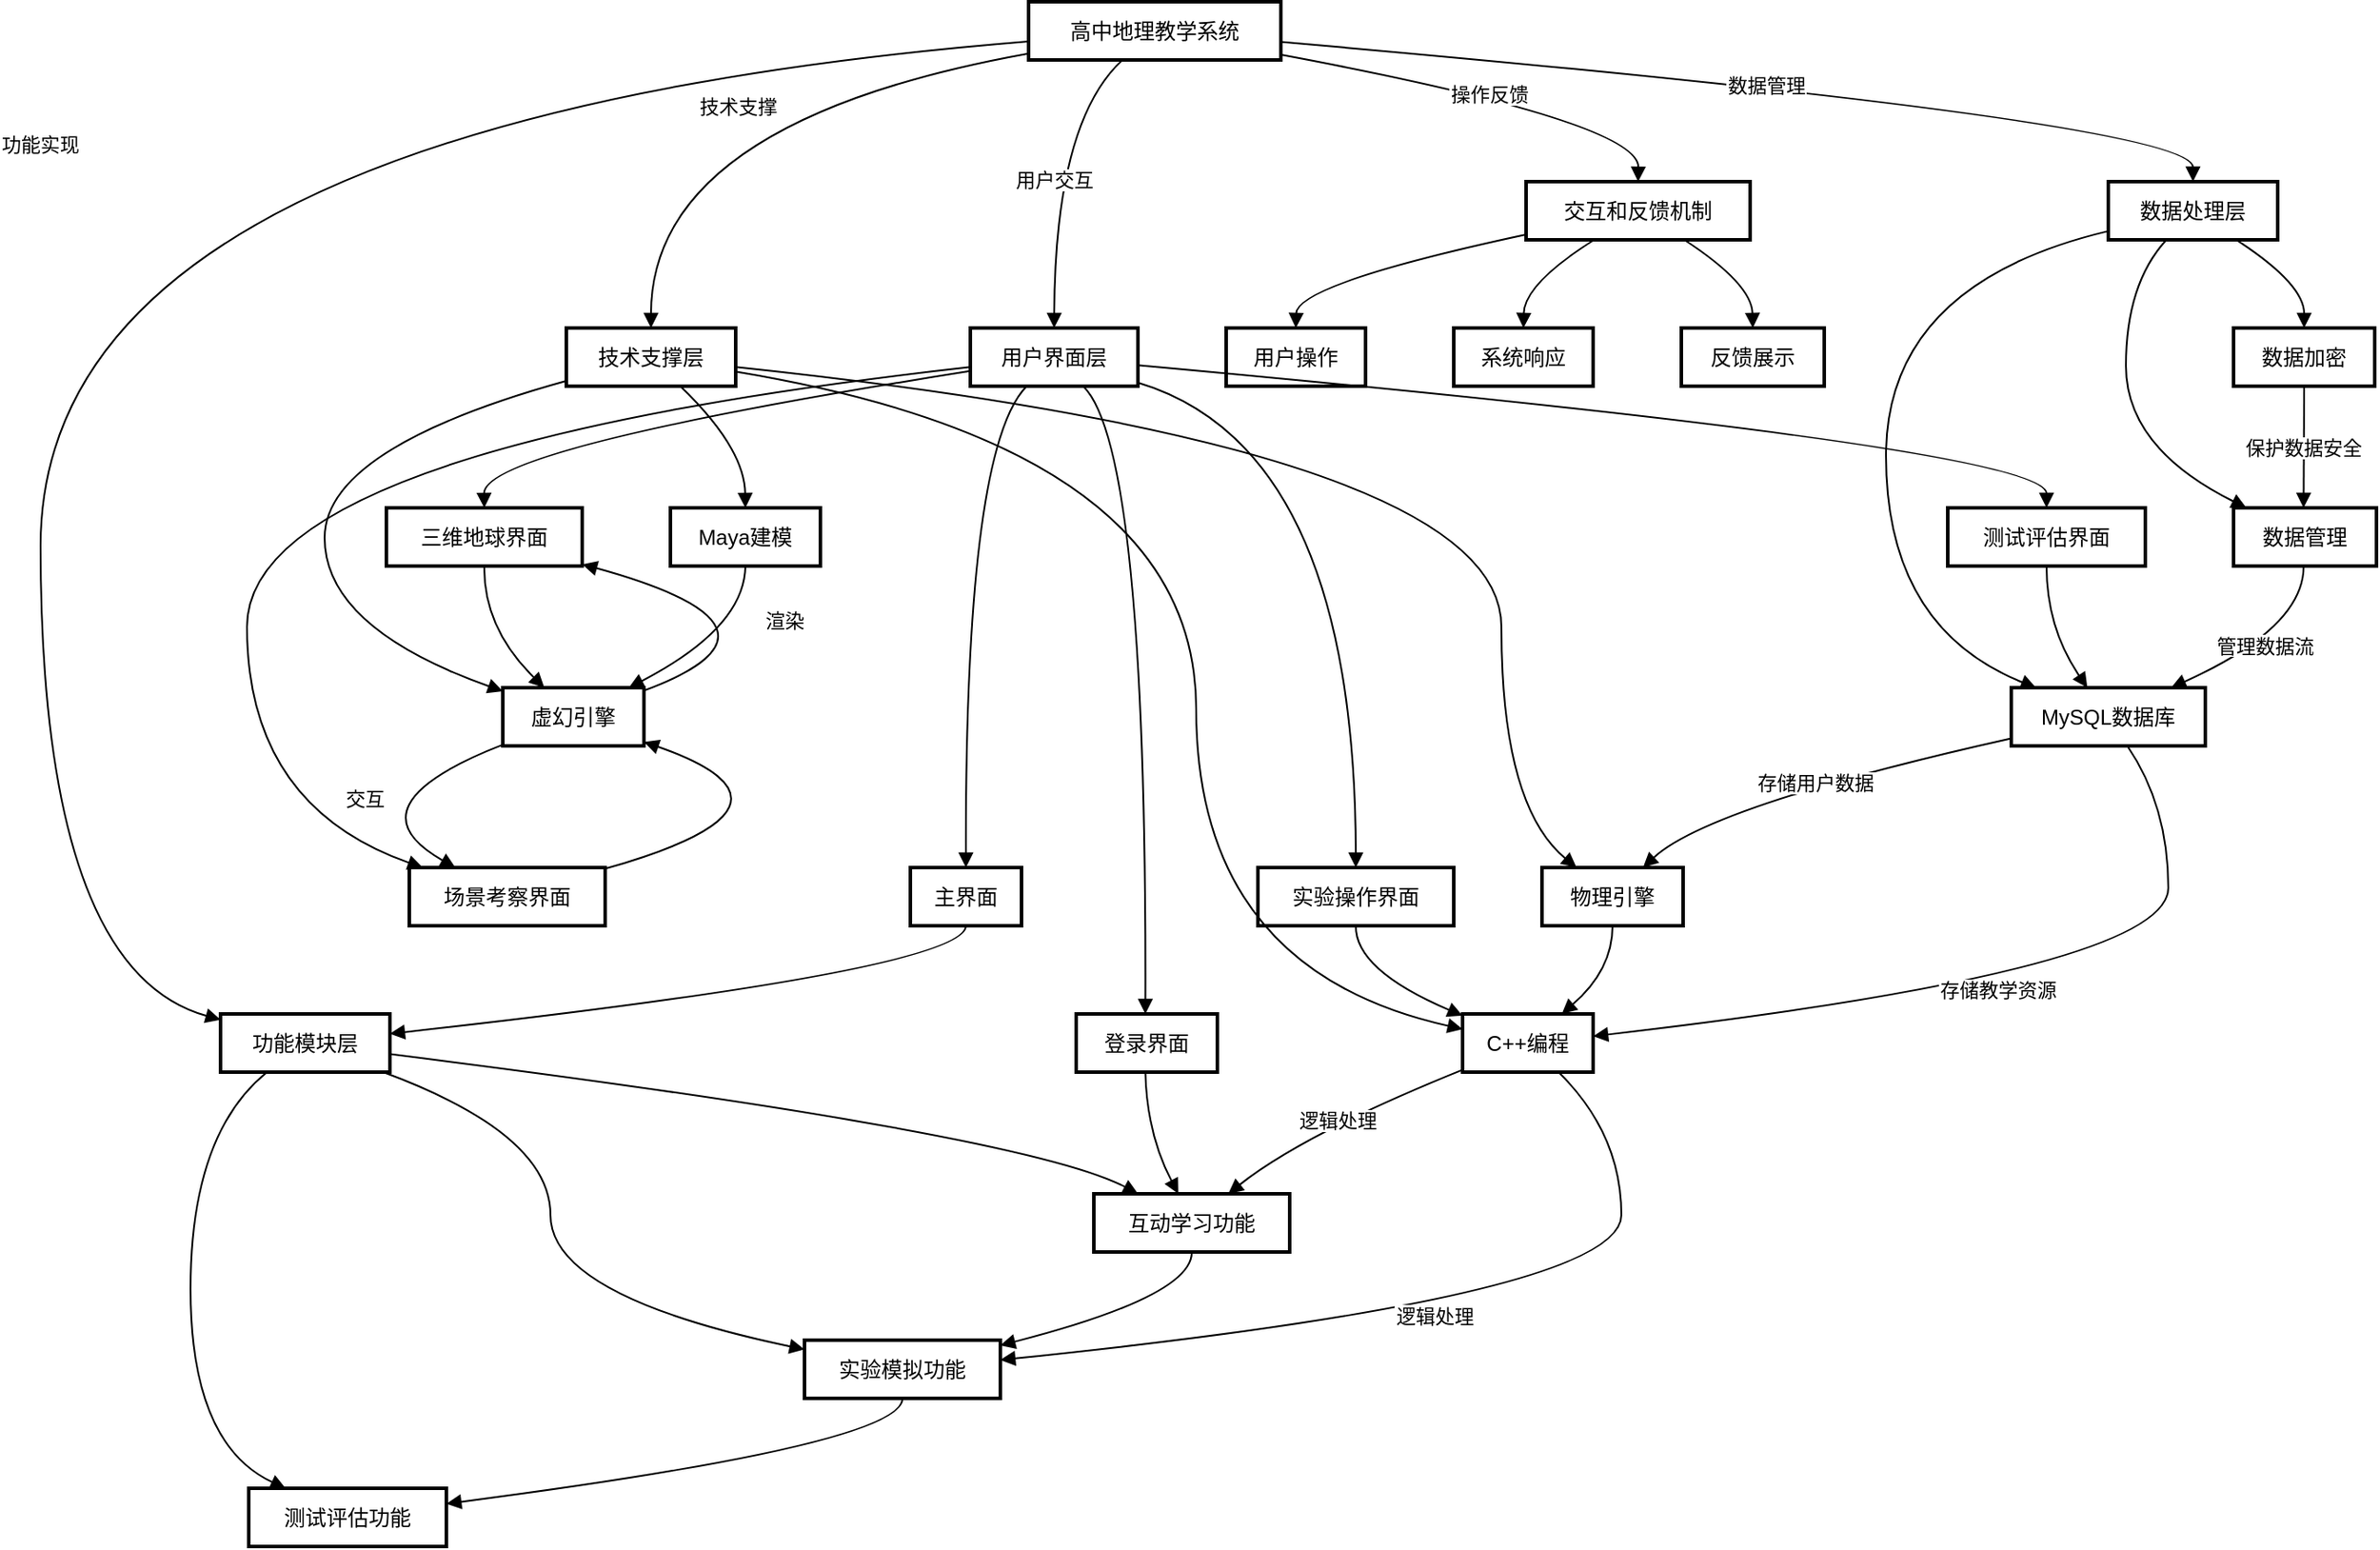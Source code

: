 <mxfile version="24.7.7">
  <diagram name="第 1 页" id="LsQWunFBqMWwRgd83rxi">
    <mxGraphModel dx="1451" dy="653" grid="1" gridSize="10" guides="1" tooltips="1" connect="1" arrows="1" fold="1" page="1" pageScale="1" pageWidth="827" pageHeight="1169" math="0" shadow="0">
      <root>
        <mxCell id="0" />
        <mxCell id="1" parent="0" />
        <mxCell id="V7YjYcM6zG58AsAOr3_9-1" value="高中地理教学系统" style="whiteSpace=wrap;strokeWidth=2;" vertex="1" parent="1">
          <mxGeometry x="580" y="20" width="143" height="33" as="geometry" />
        </mxCell>
        <mxCell id="V7YjYcM6zG58AsAOr3_9-2" value="用户界面层" style="whiteSpace=wrap;strokeWidth=2;" vertex="1" parent="1">
          <mxGeometry x="547" y="205" width="95" height="33" as="geometry" />
        </mxCell>
        <mxCell id="V7YjYcM6zG58AsAOr3_9-3" value="功能模块层" style="whiteSpace=wrap;strokeWidth=2;" vertex="1" parent="1">
          <mxGeometry x="122" y="594" width="96" height="33" as="geometry" />
        </mxCell>
        <mxCell id="V7YjYcM6zG58AsAOr3_9-4" value="数据处理层" style="whiteSpace=wrap;strokeWidth=2;" vertex="1" parent="1">
          <mxGeometry x="1192" y="122" width="96" height="33" as="geometry" />
        </mxCell>
        <mxCell id="V7YjYcM6zG58AsAOr3_9-5" value="技术支撑层" style="whiteSpace=wrap;strokeWidth=2;" vertex="1" parent="1">
          <mxGeometry x="318" y="205" width="96" height="33" as="geometry" />
        </mxCell>
        <mxCell id="V7YjYcM6zG58AsAOr3_9-6" value="交互和反馈机制" style="whiteSpace=wrap;strokeWidth=2;" vertex="1" parent="1">
          <mxGeometry x="862" y="122" width="127" height="33" as="geometry" />
        </mxCell>
        <mxCell id="V7YjYcM6zG58AsAOr3_9-7" value="登录界面" style="whiteSpace=wrap;strokeWidth=2;" vertex="1" parent="1">
          <mxGeometry x="607" y="594" width="80" height="33" as="geometry" />
        </mxCell>
        <mxCell id="V7YjYcM6zG58AsAOr3_9-8" value="主界面" style="whiteSpace=wrap;strokeWidth=2;" vertex="1" parent="1">
          <mxGeometry x="513" y="511" width="63" height="33" as="geometry" />
        </mxCell>
        <mxCell id="V7YjYcM6zG58AsAOr3_9-9" value="三维地球界面" style="whiteSpace=wrap;strokeWidth=2;" vertex="1" parent="1">
          <mxGeometry x="216" y="307" width="111" height="33" as="geometry" />
        </mxCell>
        <mxCell id="V7YjYcM6zG58AsAOr3_9-10" value="场景考察界面" style="whiteSpace=wrap;strokeWidth=2;" vertex="1" parent="1">
          <mxGeometry x="229" y="511" width="111" height="33" as="geometry" />
        </mxCell>
        <mxCell id="V7YjYcM6zG58AsAOr3_9-11" value="实验操作界面" style="whiteSpace=wrap;strokeWidth=2;" vertex="1" parent="1">
          <mxGeometry x="710" y="511" width="111" height="33" as="geometry" />
        </mxCell>
        <mxCell id="V7YjYcM6zG58AsAOr3_9-12" value="测试评估界面" style="whiteSpace=wrap;strokeWidth=2;" vertex="1" parent="1">
          <mxGeometry x="1101" y="307" width="112" height="33" as="geometry" />
        </mxCell>
        <mxCell id="V7YjYcM6zG58AsAOr3_9-13" value="互动学习功能" style="whiteSpace=wrap;strokeWidth=2;" vertex="1" parent="1">
          <mxGeometry x="617" y="696" width="111" height="33" as="geometry" />
        </mxCell>
        <mxCell id="V7YjYcM6zG58AsAOr3_9-14" value="实验模拟功能" style="whiteSpace=wrap;strokeWidth=2;" vertex="1" parent="1">
          <mxGeometry x="453" y="779" width="111" height="33" as="geometry" />
        </mxCell>
        <mxCell id="V7YjYcM6zG58AsAOr3_9-15" value="测试评估功能" style="whiteSpace=wrap;strokeWidth=2;" vertex="1" parent="1">
          <mxGeometry x="138" y="863" width="112" height="33" as="geometry" />
        </mxCell>
        <mxCell id="V7YjYcM6zG58AsAOr3_9-16" value="MySQL数据库" style="whiteSpace=wrap;strokeWidth=2;" vertex="1" parent="1">
          <mxGeometry x="1137" y="409" width="110" height="33" as="geometry" />
        </mxCell>
        <mxCell id="V7YjYcM6zG58AsAOr3_9-17" value="数据管理" style="whiteSpace=wrap;strokeWidth=2;" vertex="1" parent="1">
          <mxGeometry x="1263" y="307" width="81" height="33" as="geometry" />
        </mxCell>
        <mxCell id="V7YjYcM6zG58AsAOr3_9-18" value="数据加密" style="whiteSpace=wrap;strokeWidth=2;" vertex="1" parent="1">
          <mxGeometry x="1263" y="205" width="80" height="33" as="geometry" />
        </mxCell>
        <mxCell id="V7YjYcM6zG58AsAOr3_9-19" value="虚幻引擎" style="whiteSpace=wrap;strokeWidth=2;" vertex="1" parent="1">
          <mxGeometry x="282" y="409" width="80" height="33" as="geometry" />
        </mxCell>
        <mxCell id="V7YjYcM6zG58AsAOr3_9-20" value="C++编程" style="whiteSpace=wrap;strokeWidth=2;" vertex="1" parent="1">
          <mxGeometry x="826" y="594" width="74" height="33" as="geometry" />
        </mxCell>
        <mxCell id="V7YjYcM6zG58AsAOr3_9-21" value="物理引擎" style="whiteSpace=wrap;strokeWidth=2;" vertex="1" parent="1">
          <mxGeometry x="871" y="511" width="80" height="33" as="geometry" />
        </mxCell>
        <mxCell id="V7YjYcM6zG58AsAOr3_9-22" value="Maya建模" style="whiteSpace=wrap;strokeWidth=2;" vertex="1" parent="1">
          <mxGeometry x="377" y="307" width="85" height="33" as="geometry" />
        </mxCell>
        <mxCell id="V7YjYcM6zG58AsAOr3_9-23" value="用户操作" style="whiteSpace=wrap;strokeWidth=2;" vertex="1" parent="1">
          <mxGeometry x="692" y="205" width="79" height="33" as="geometry" />
        </mxCell>
        <mxCell id="V7YjYcM6zG58AsAOr3_9-24" value="系统响应" style="whiteSpace=wrap;strokeWidth=2;" vertex="1" parent="1">
          <mxGeometry x="821" y="205" width="79" height="33" as="geometry" />
        </mxCell>
        <mxCell id="V7YjYcM6zG58AsAOr3_9-25" value="反馈展示" style="whiteSpace=wrap;strokeWidth=2;" vertex="1" parent="1">
          <mxGeometry x="950" y="205" width="81" height="33" as="geometry" />
        </mxCell>
        <mxCell id="V7YjYcM6zG58AsAOr3_9-26" value="用户交互" style="curved=1;startArrow=none;endArrow=block;exitX=0.37;exitY=1.01;entryX=0.5;entryY=0.01;rounded=0;" edge="1" parent="1" source="V7YjYcM6zG58AsAOr3_9-1" target="V7YjYcM6zG58AsAOr3_9-2">
          <mxGeometry relative="1" as="geometry">
            <Array as="points">
              <mxPoint x="595" y="88" />
            </Array>
          </mxGeometry>
        </mxCell>
        <mxCell id="V7YjYcM6zG58AsAOr3_9-27" value="功能实现" style="curved=1;startArrow=none;endArrow=block;exitX=0;exitY=0.68;entryX=0;entryY=0.1;rounded=0;" edge="1" parent="1" source="V7YjYcM6zG58AsAOr3_9-1" target="V7YjYcM6zG58AsAOr3_9-3">
          <mxGeometry relative="1" as="geometry">
            <Array as="points">
              <mxPoint x="20" y="88" />
              <mxPoint x="20" y="569" />
            </Array>
          </mxGeometry>
        </mxCell>
        <mxCell id="V7YjYcM6zG58AsAOr3_9-28" value="数据管理" style="curved=1;startArrow=none;endArrow=block;exitX=1;exitY=0.69;entryX=0.5;entryY=-0.01;rounded=0;" edge="1" parent="1" source="V7YjYcM6zG58AsAOr3_9-1" target="V7YjYcM6zG58AsAOr3_9-4">
          <mxGeometry relative="1" as="geometry">
            <Array as="points">
              <mxPoint x="1240" y="88" />
            </Array>
          </mxGeometry>
        </mxCell>
        <mxCell id="V7YjYcM6zG58AsAOr3_9-29" value="技术支撑" style="curved=1;startArrow=none;endArrow=block;exitX=0;exitY=0.89;entryX=0.5;entryY=0.01;rounded=0;" edge="1" parent="1" source="V7YjYcM6zG58AsAOr3_9-1" target="V7YjYcM6zG58AsAOr3_9-5">
          <mxGeometry relative="1" as="geometry">
            <Array as="points">
              <mxPoint x="366" y="88" />
            </Array>
          </mxGeometry>
        </mxCell>
        <mxCell id="V7YjYcM6zG58AsAOr3_9-30" value="操作反馈" style="curved=1;startArrow=none;endArrow=block;exitX=1;exitY=0.91;entryX=0.5;entryY=-0.01;rounded=0;" edge="1" parent="1" source="V7YjYcM6zG58AsAOr3_9-1" target="V7YjYcM6zG58AsAOr3_9-6">
          <mxGeometry relative="1" as="geometry">
            <Array as="points">
              <mxPoint x="926" y="88" />
            </Array>
          </mxGeometry>
        </mxCell>
        <mxCell id="V7YjYcM6zG58AsAOr3_9-31" value="" style="curved=1;startArrow=none;endArrow=block;exitX=0.68;exitY=1.02;entryX=0.49;entryY=0;rounded=0;" edge="1" parent="1" source="V7YjYcM6zG58AsAOr3_9-2" target="V7YjYcM6zG58AsAOr3_9-7">
          <mxGeometry relative="1" as="geometry">
            <Array as="points">
              <mxPoint x="647" y="273" />
            </Array>
          </mxGeometry>
        </mxCell>
        <mxCell id="V7YjYcM6zG58AsAOr3_9-32" value="" style="curved=1;startArrow=none;endArrow=block;exitX=0.33;exitY=1.02;entryX=0.5;entryY=-0.01;rounded=0;" edge="1" parent="1" source="V7YjYcM6zG58AsAOr3_9-2" target="V7YjYcM6zG58AsAOr3_9-8">
          <mxGeometry relative="1" as="geometry">
            <Array as="points">
              <mxPoint x="544" y="273" />
            </Array>
          </mxGeometry>
        </mxCell>
        <mxCell id="V7YjYcM6zG58AsAOr3_9-33" value="" style="curved=1;startArrow=none;endArrow=block;exitX=0;exitY=0.74;entryX=0.5;entryY=0;rounded=0;" edge="1" parent="1" source="V7YjYcM6zG58AsAOr3_9-2" target="V7YjYcM6zG58AsAOr3_9-9">
          <mxGeometry relative="1" as="geometry">
            <Array as="points">
              <mxPoint x="271" y="273" />
            </Array>
          </mxGeometry>
        </mxCell>
        <mxCell id="V7YjYcM6zG58AsAOr3_9-34" value="" style="curved=1;startArrow=none;endArrow=block;exitX=0;exitY=0.67;entryX=0.06;entryY=-0.01;rounded=0;" edge="1" parent="1" source="V7YjYcM6zG58AsAOr3_9-2" target="V7YjYcM6zG58AsAOr3_9-10">
          <mxGeometry relative="1" as="geometry">
            <Array as="points">
              <mxPoint x="137" y="273" />
              <mxPoint x="137" y="476" />
            </Array>
          </mxGeometry>
        </mxCell>
        <mxCell id="V7YjYcM6zG58AsAOr3_9-35" value="" style="curved=1;startArrow=none;endArrow=block;exitX=1;exitY=0.94;entryX=0.5;entryY=-0.01;rounded=0;" edge="1" parent="1" source="V7YjYcM6zG58AsAOr3_9-2" target="V7YjYcM6zG58AsAOr3_9-11">
          <mxGeometry relative="1" as="geometry">
            <Array as="points">
              <mxPoint x="765" y="273" />
            </Array>
          </mxGeometry>
        </mxCell>
        <mxCell id="V7YjYcM6zG58AsAOr3_9-36" value="" style="curved=1;startArrow=none;endArrow=block;exitX=1;exitY=0.64;entryX=0.5;entryY=0;rounded=0;" edge="1" parent="1" source="V7YjYcM6zG58AsAOr3_9-2" target="V7YjYcM6zG58AsAOr3_9-12">
          <mxGeometry relative="1" as="geometry">
            <Array as="points">
              <mxPoint x="1157" y="273" />
            </Array>
          </mxGeometry>
        </mxCell>
        <mxCell id="V7YjYcM6zG58AsAOr3_9-37" value="" style="curved=1;startArrow=none;endArrow=block;exitX=1;exitY=0.69;entryX=0.22;entryY=-0.01;rounded=0;" edge="1" parent="1" source="V7YjYcM6zG58AsAOr3_9-3" target="V7YjYcM6zG58AsAOr3_9-13">
          <mxGeometry relative="1" as="geometry">
            <Array as="points">
              <mxPoint x="578" y="662" />
            </Array>
          </mxGeometry>
        </mxCell>
        <mxCell id="V7YjYcM6zG58AsAOr3_9-38" value="" style="curved=1;startArrow=none;endArrow=block;exitX=0.97;exitY=1.01;entryX=0;entryY=0.16;rounded=0;" edge="1" parent="1" source="V7YjYcM6zG58AsAOr3_9-3" target="V7YjYcM6zG58AsAOr3_9-14">
          <mxGeometry relative="1" as="geometry">
            <Array as="points">
              <mxPoint x="309" y="662" />
              <mxPoint x="309" y="754" />
            </Array>
          </mxGeometry>
        </mxCell>
        <mxCell id="V7YjYcM6zG58AsAOr3_9-39" value="" style="curved=1;startArrow=none;endArrow=block;exitX=0.27;exitY=1.01;entryX=0.18;entryY=-0.01;rounded=0;" edge="1" parent="1" source="V7YjYcM6zG58AsAOr3_9-3" target="V7YjYcM6zG58AsAOr3_9-15">
          <mxGeometry relative="1" as="geometry">
            <Array as="points">
              <mxPoint x="105" y="662" />
              <mxPoint x="105" y="838" />
            </Array>
          </mxGeometry>
        </mxCell>
        <mxCell id="V7YjYcM6zG58AsAOr3_9-40" value="" style="curved=1;startArrow=none;endArrow=block;exitX=0;exitY=0.85;entryX=0.12;entryY=-0.01;rounded=0;" edge="1" parent="1" source="V7YjYcM6zG58AsAOr3_9-4" target="V7YjYcM6zG58AsAOr3_9-16">
          <mxGeometry relative="1" as="geometry">
            <Array as="points">
              <mxPoint x="1066" y="180" />
              <mxPoint x="1066" y="375" />
            </Array>
          </mxGeometry>
        </mxCell>
        <mxCell id="V7YjYcM6zG58AsAOr3_9-41" value="" style="curved=1;startArrow=none;endArrow=block;exitX=0.34;exitY=1.01;entryX=0.09;entryY=0;rounded=0;" edge="1" parent="1" source="V7YjYcM6zG58AsAOr3_9-4" target="V7YjYcM6zG58AsAOr3_9-17">
          <mxGeometry relative="1" as="geometry">
            <Array as="points">
              <mxPoint x="1202" y="180" />
              <mxPoint x="1202" y="273" />
            </Array>
          </mxGeometry>
        </mxCell>
        <mxCell id="V7YjYcM6zG58AsAOr3_9-42" value="" style="curved=1;startArrow=none;endArrow=block;exitX=0.76;exitY=1.01;entryX=0.5;entryY=0.01;rounded=0;" edge="1" parent="1" source="V7YjYcM6zG58AsAOr3_9-4" target="V7YjYcM6zG58AsAOr3_9-18">
          <mxGeometry relative="1" as="geometry">
            <Array as="points">
              <mxPoint x="1303" y="180" />
            </Array>
          </mxGeometry>
        </mxCell>
        <mxCell id="V7YjYcM6zG58AsAOr3_9-43" value="" style="curved=1;startArrow=none;endArrow=block;exitX=0;exitY=0.91;entryX=0;entryY=0.06;rounded=0;" edge="1" parent="1" source="V7YjYcM6zG58AsAOr3_9-5" target="V7YjYcM6zG58AsAOr3_9-19">
          <mxGeometry relative="1" as="geometry">
            <Array as="points">
              <mxPoint x="181" y="273" />
              <mxPoint x="181" y="375" />
            </Array>
          </mxGeometry>
        </mxCell>
        <mxCell id="V7YjYcM6zG58AsAOr3_9-44" value="" style="curved=1;startArrow=none;endArrow=block;exitX=1;exitY=0.75;entryX=0;entryY=0.26;rounded=0;" edge="1" parent="1" source="V7YjYcM6zG58AsAOr3_9-5" target="V7YjYcM6zG58AsAOr3_9-20">
          <mxGeometry relative="1" as="geometry">
            <Array as="points">
              <mxPoint x="675" y="273" />
              <mxPoint x="675" y="569" />
            </Array>
          </mxGeometry>
        </mxCell>
        <mxCell id="V7YjYcM6zG58AsAOr3_9-45" value="" style="curved=1;startArrow=none;endArrow=block;exitX=1;exitY=0.67;entryX=0.24;entryY=-0.01;rounded=0;" edge="1" parent="1" source="V7YjYcM6zG58AsAOr3_9-5" target="V7YjYcM6zG58AsAOr3_9-21">
          <mxGeometry relative="1" as="geometry">
            <Array as="points">
              <mxPoint x="848" y="273" />
              <mxPoint x="848" y="476" />
            </Array>
          </mxGeometry>
        </mxCell>
        <mxCell id="V7YjYcM6zG58AsAOr3_9-46" value="" style="curved=1;startArrow=none;endArrow=block;exitX=0.68;exitY=1.02;entryX=0.5;entryY=0;rounded=0;" edge="1" parent="1" source="V7YjYcM6zG58AsAOr3_9-5" target="V7YjYcM6zG58AsAOr3_9-22">
          <mxGeometry relative="1" as="geometry">
            <Array as="points">
              <mxPoint x="419" y="273" />
            </Array>
          </mxGeometry>
        </mxCell>
        <mxCell id="V7YjYcM6zG58AsAOr3_9-47" value="" style="curved=1;startArrow=none;endArrow=block;exitX=0;exitY=0.91;entryX=0.5;entryY=0.01;rounded=0;" edge="1" parent="1" source="V7YjYcM6zG58AsAOr3_9-6" target="V7YjYcM6zG58AsAOr3_9-23">
          <mxGeometry relative="1" as="geometry">
            <Array as="points">
              <mxPoint x="732" y="180" />
            </Array>
          </mxGeometry>
        </mxCell>
        <mxCell id="V7YjYcM6zG58AsAOr3_9-48" value="" style="curved=1;startArrow=none;endArrow=block;exitX=0.3;exitY=1.01;entryX=0.5;entryY=0.01;rounded=0;" edge="1" parent="1" source="V7YjYcM6zG58AsAOr3_9-6" target="V7YjYcM6zG58AsAOr3_9-24">
          <mxGeometry relative="1" as="geometry">
            <Array as="points">
              <mxPoint x="861" y="180" />
            </Array>
          </mxGeometry>
        </mxCell>
        <mxCell id="V7YjYcM6zG58AsAOr3_9-49" value="" style="curved=1;startArrow=none;endArrow=block;exitX=0.71;exitY=1.01;entryX=0.5;entryY=0.01;rounded=0;" edge="1" parent="1" source="V7YjYcM6zG58AsAOr3_9-6" target="V7YjYcM6zG58AsAOr3_9-25">
          <mxGeometry relative="1" as="geometry">
            <Array as="points">
              <mxPoint x="990" y="180" />
            </Array>
          </mxGeometry>
        </mxCell>
        <mxCell id="V7YjYcM6zG58AsAOr3_9-50" value="" style="curved=1;startArrow=none;endArrow=block;exitX=0.5;exitY=1.01;entryX=1;entryY=0.09;rounded=0;" edge="1" parent="1" source="V7YjYcM6zG58AsAOr3_9-13" target="V7YjYcM6zG58AsAOr3_9-14">
          <mxGeometry relative="1" as="geometry">
            <Array as="points">
              <mxPoint x="673" y="754" />
            </Array>
          </mxGeometry>
        </mxCell>
        <mxCell id="V7YjYcM6zG58AsAOr3_9-51" value="" style="curved=1;startArrow=none;endArrow=block;exitX=0.5;exitY=1.02;entryX=0.99;entryY=0.27;rounded=0;" edge="1" parent="1" source="V7YjYcM6zG58AsAOr3_9-14" target="V7YjYcM6zG58AsAOr3_9-15">
          <mxGeometry relative="1" as="geometry">
            <Array as="points">
              <mxPoint x="509" y="838" />
            </Array>
          </mxGeometry>
        </mxCell>
        <mxCell id="V7YjYcM6zG58AsAOr3_9-52" value="" style="curved=1;startArrow=none;endArrow=block;exitX=0.49;exitY=1.01;entryX=0.43;entryY=-0.01;rounded=0;" edge="1" parent="1" source="V7YjYcM6zG58AsAOr3_9-7" target="V7YjYcM6zG58AsAOr3_9-13">
          <mxGeometry relative="1" as="geometry">
            <Array as="points">
              <mxPoint x="647" y="662" />
            </Array>
          </mxGeometry>
        </mxCell>
        <mxCell id="V7YjYcM6zG58AsAOr3_9-53" value="" style="curved=1;startArrow=none;endArrow=block;exitX=0.5;exitY=1;entryX=1;entryY=0.34;rounded=0;" edge="1" parent="1" source="V7YjYcM6zG58AsAOr3_9-8" target="V7YjYcM6zG58AsAOr3_9-3">
          <mxGeometry relative="1" as="geometry">
            <Array as="points">
              <mxPoint x="544" y="569" />
            </Array>
          </mxGeometry>
        </mxCell>
        <mxCell id="V7YjYcM6zG58AsAOr3_9-54" value="" style="curved=1;startArrow=none;endArrow=block;exitX=0.5;exitY=1.01;entryX=0.29;entryY=-0.01;rounded=0;" edge="1" parent="1" source="V7YjYcM6zG58AsAOr3_9-9" target="V7YjYcM6zG58AsAOr3_9-19">
          <mxGeometry relative="1" as="geometry">
            <Array as="points">
              <mxPoint x="271" y="375" />
            </Array>
          </mxGeometry>
        </mxCell>
        <mxCell id="V7YjYcM6zG58AsAOr3_9-55" value="" style="curved=1;startArrow=none;endArrow=block;exitX=1;exitY=0.02;entryX=1;entryY=0.93;rounded=0;" edge="1" parent="1" source="V7YjYcM6zG58AsAOr3_9-10" target="V7YjYcM6zG58AsAOr3_9-19">
          <mxGeometry relative="1" as="geometry">
            <Array as="points">
              <mxPoint x="466" y="476" />
            </Array>
          </mxGeometry>
        </mxCell>
        <mxCell id="V7YjYcM6zG58AsAOr3_9-56" value="" style="curved=1;startArrow=none;endArrow=block;exitX=0.5;exitY=1;entryX=0;entryY=0.03;rounded=0;" edge="1" parent="1" source="V7YjYcM6zG58AsAOr3_9-11" target="V7YjYcM6zG58AsAOr3_9-20">
          <mxGeometry relative="1" as="geometry">
            <Array as="points">
              <mxPoint x="765" y="569" />
            </Array>
          </mxGeometry>
        </mxCell>
        <mxCell id="V7YjYcM6zG58AsAOr3_9-57" value="" style="curved=1;startArrow=none;endArrow=block;exitX=0.5;exitY=1.01;entryX=0.39;entryY=-0.01;rounded=0;" edge="1" parent="1" source="V7YjYcM6zG58AsAOr3_9-12" target="V7YjYcM6zG58AsAOr3_9-16">
          <mxGeometry relative="1" as="geometry">
            <Array as="points">
              <mxPoint x="1157" y="375" />
            </Array>
          </mxGeometry>
        </mxCell>
        <mxCell id="V7YjYcM6zG58AsAOr3_9-58" value="渲染" style="curved=1;startArrow=none;endArrow=block;exitX=1;exitY=0.05;entryX=1;entryY=0.97;rounded=0;" edge="1" parent="1" source="V7YjYcM6zG58AsAOr3_9-19" target="V7YjYcM6zG58AsAOr3_9-9">
          <mxGeometry relative="1" as="geometry">
            <Array as="points">
              <mxPoint x="458" y="375" />
            </Array>
          </mxGeometry>
        </mxCell>
        <mxCell id="V7YjYcM6zG58AsAOr3_9-59" value="交互" style="curved=1;startArrow=none;endArrow=block;exitX=0;exitY=0.98;entryX=0.23;entryY=-0.01;rounded=0;" edge="1" parent="1" source="V7YjYcM6zG58AsAOr3_9-19" target="V7YjYcM6zG58AsAOr3_9-10">
          <mxGeometry relative="1" as="geometry">
            <Array as="points">
              <mxPoint x="193" y="476" />
            </Array>
          </mxGeometry>
        </mxCell>
        <mxCell id="V7YjYcM6zG58AsAOr3_9-60" value="逻辑处理" style="curved=1;startArrow=none;endArrow=block;exitX=0;exitY=0.96;entryX=0.69;entryY=-0.01;rounded=0;" edge="1" parent="1" source="V7YjYcM6zG58AsAOr3_9-20" target="V7YjYcM6zG58AsAOr3_9-13">
          <mxGeometry relative="1" as="geometry">
            <Array as="points">
              <mxPoint x="736" y="662" />
            </Array>
          </mxGeometry>
        </mxCell>
        <mxCell id="V7YjYcM6zG58AsAOr3_9-61" value="逻辑处理" style="curved=1;startArrow=none;endArrow=block;exitX=0.74;exitY=1.01;entryX=1;entryY=0.34;rounded=0;" edge="1" parent="1" source="V7YjYcM6zG58AsAOr3_9-20" target="V7YjYcM6zG58AsAOr3_9-14">
          <mxGeometry relative="1" as="geometry">
            <Array as="points">
              <mxPoint x="916" y="662" />
              <mxPoint x="916" y="754" />
            </Array>
          </mxGeometry>
        </mxCell>
        <mxCell id="V7YjYcM6zG58AsAOr3_9-62" value="" style="curved=1;startArrow=none;endArrow=block;exitX=0.5;exitY=1;entryX=0.76;entryY=0;rounded=0;" edge="1" parent="1" source="V7YjYcM6zG58AsAOr3_9-21" target="V7YjYcM6zG58AsAOr3_9-20">
          <mxGeometry relative="1" as="geometry">
            <Array as="points">
              <mxPoint x="911" y="569" />
            </Array>
          </mxGeometry>
        </mxCell>
        <mxCell id="V7YjYcM6zG58AsAOr3_9-63" value="" style="curved=1;startArrow=none;endArrow=block;exitX=0.5;exitY=1.01;entryX=0.9;entryY=-0.01;rounded=0;" edge="1" parent="1" source="V7YjYcM6zG58AsAOr3_9-22" target="V7YjYcM6zG58AsAOr3_9-19">
          <mxGeometry relative="1" as="geometry">
            <Array as="points">
              <mxPoint x="419" y="375" />
            </Array>
          </mxGeometry>
        </mxCell>
        <mxCell id="V7YjYcM6zG58AsAOr3_9-64" value="存储教学资源" style="curved=1;startArrow=none;endArrow=block;exitX=0.6;exitY=1.01;entryX=1.01;entryY=0.38;rounded=0;" edge="1" parent="1" source="V7YjYcM6zG58AsAOr3_9-16" target="V7YjYcM6zG58AsAOr3_9-20">
          <mxGeometry relative="1" as="geometry">
            <Array as="points">
              <mxPoint x="1226" y="476" />
              <mxPoint x="1226" y="569" />
            </Array>
          </mxGeometry>
        </mxCell>
        <mxCell id="V7YjYcM6zG58AsAOr3_9-65" value="存储用户数据" style="curved=1;startArrow=none;endArrow=block;exitX=0;exitY=0.87;entryX=0.72;entryY=-0.01;rounded=0;" edge="1" parent="1" source="V7YjYcM6zG58AsAOr3_9-16" target="V7YjYcM6zG58AsAOr3_9-21">
          <mxGeometry relative="1" as="geometry">
            <Array as="points">
              <mxPoint x="966" y="476" />
            </Array>
          </mxGeometry>
        </mxCell>
        <mxCell id="V7YjYcM6zG58AsAOr3_9-66" value="管理数据流" style="curved=1;startArrow=none;endArrow=block;exitX=0.49;exitY=1.01;entryX=0.83;entryY=-0.01;rounded=0;" edge="1" parent="1" source="V7YjYcM6zG58AsAOr3_9-17" target="V7YjYcM6zG58AsAOr3_9-16">
          <mxGeometry relative="1" as="geometry">
            <Array as="points">
              <mxPoint x="1303" y="375" />
            </Array>
          </mxGeometry>
        </mxCell>
        <mxCell id="V7YjYcM6zG58AsAOr3_9-67" value="保护数据安全" style="curved=1;startArrow=none;endArrow=block;exitX=0.5;exitY=1.02;entryX=0.49;entryY=0;rounded=0;" edge="1" parent="1" source="V7YjYcM6zG58AsAOr3_9-18" target="V7YjYcM6zG58AsAOr3_9-17">
          <mxGeometry relative="1" as="geometry">
            <Array as="points" />
          </mxGeometry>
        </mxCell>
      </root>
    </mxGraphModel>
  </diagram>
</mxfile>
